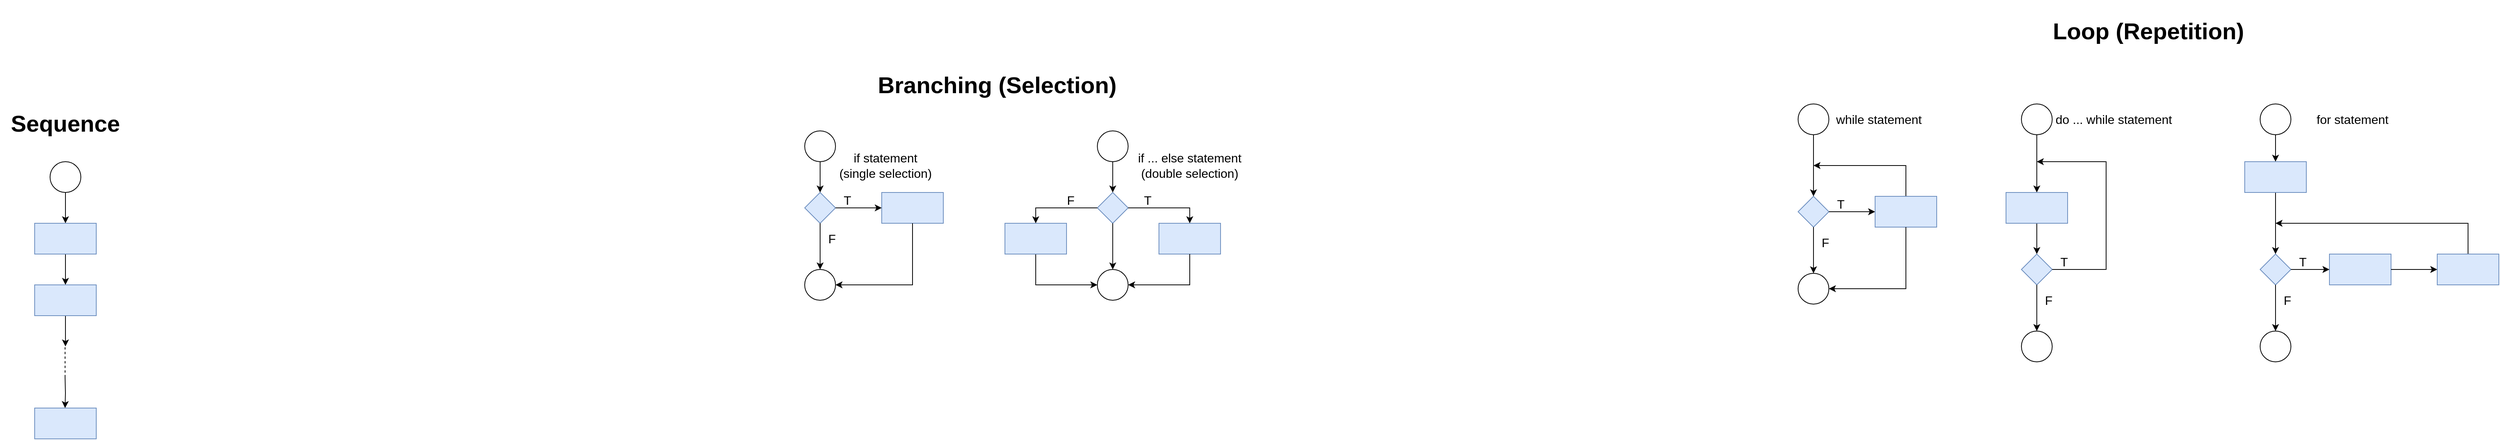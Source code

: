 <mxfile version="12.7.9" type="device"><diagram id="dCT8cAUsOJt4SJaz-elf" name="Page-1"><mxGraphModel dx="2222" dy="846" grid="1" gridSize="10" guides="1" tooltips="1" connect="1" arrows="1" fold="1" page="0" pageScale="1" pageWidth="850" pageHeight="1100" math="0" shadow="0"><root><mxCell id="0"/><mxCell id="1" parent="0"/><mxCell id="-_5YZtyX7PGxlyrgAH0h-1" value="&lt;font style=&quot;font-size: 30px&quot;&gt;&lt;b&gt;Sequence&lt;/b&gt;&lt;/font&gt;" style="text;html=1;strokeColor=none;fillColor=none;align=center;verticalAlign=middle;whiteSpace=wrap;rounded=0;" vertex="1" parent="1"><mxGeometry x="-425" y="180" width="170" height="20" as="geometry"/></mxCell><mxCell id="-_5YZtyX7PGxlyrgAH0h-5" style="edgeStyle=orthogonalEdgeStyle;rounded=0;orthogonalLoop=1;jettySize=auto;html=1;exitX=0.5;exitY=1;exitDx=0;exitDy=0;entryX=0.5;entryY=0;entryDx=0;entryDy=0;" edge="1" parent="1" source="-_5YZtyX7PGxlyrgAH0h-2" target="-_5YZtyX7PGxlyrgAH0h-3"><mxGeometry relative="1" as="geometry"/></mxCell><mxCell id="-_5YZtyX7PGxlyrgAH0h-2" value="" style="ellipse;whiteSpace=wrap;html=1;aspect=fixed;" vertex="1" parent="1"><mxGeometry x="-360" y="240" width="40" height="40" as="geometry"/></mxCell><mxCell id="-_5YZtyX7PGxlyrgAH0h-6" style="edgeStyle=orthogonalEdgeStyle;rounded=0;orthogonalLoop=1;jettySize=auto;html=1;exitX=0.5;exitY=1;exitDx=0;exitDy=0;entryX=0.5;entryY=0;entryDx=0;entryDy=0;" edge="1" parent="1" source="-_5YZtyX7PGxlyrgAH0h-3" target="-_5YZtyX7PGxlyrgAH0h-4"><mxGeometry relative="1" as="geometry"/></mxCell><mxCell id="-_5YZtyX7PGxlyrgAH0h-3" value="" style="rounded=0;whiteSpace=wrap;html=1;fillColor=#dae8fc;strokeColor=#6c8ebf;" vertex="1" parent="1"><mxGeometry x="-380" y="320" width="80" height="40" as="geometry"/></mxCell><mxCell id="-_5YZtyX7PGxlyrgAH0h-7" style="edgeStyle=orthogonalEdgeStyle;rounded=0;orthogonalLoop=1;jettySize=auto;html=1;exitX=0.5;exitY=1;exitDx=0;exitDy=0;" edge="1" parent="1" source="-_5YZtyX7PGxlyrgAH0h-4"><mxGeometry relative="1" as="geometry"><mxPoint x="-340" y="480" as="targetPoint"/></mxGeometry></mxCell><mxCell id="-_5YZtyX7PGxlyrgAH0h-4" value="" style="rounded=0;whiteSpace=wrap;html=1;fillColor=#dae8fc;strokeColor=#6c8ebf;" vertex="1" parent="1"><mxGeometry x="-380" y="400" width="80" height="40" as="geometry"/></mxCell><mxCell id="-_5YZtyX7PGxlyrgAH0h-8" value="" style="endArrow=none;dashed=1;html=1;" edge="1" parent="1"><mxGeometry width="50" height="50" relative="1" as="geometry"><mxPoint x="-340.5" y="520" as="sourcePoint"/><mxPoint x="-340.5" y="480" as="targetPoint"/><Array as="points"><mxPoint x="-340.5" y="500"/></Array></mxGeometry></mxCell><mxCell id="-_5YZtyX7PGxlyrgAH0h-9" style="edgeStyle=orthogonalEdgeStyle;rounded=0;orthogonalLoop=1;jettySize=auto;html=1;exitX=0.5;exitY=1;exitDx=0;exitDy=0;entryX=0.5;entryY=0;entryDx=0;entryDy=0;" edge="1" parent="1"><mxGeometry relative="1" as="geometry"><mxPoint x="-340.5" y="520" as="sourcePoint"/><mxPoint x="-340.5" y="560" as="targetPoint"/></mxGeometry></mxCell><mxCell id="-_5YZtyX7PGxlyrgAH0h-10" value="" style="rounded=0;whiteSpace=wrap;html=1;fillColor=#dae8fc;strokeColor=#6c8ebf;" vertex="1" parent="1"><mxGeometry x="-380" y="560" width="80" height="40" as="geometry"/></mxCell><mxCell id="-_5YZtyX7PGxlyrgAH0h-12" value="&lt;span style=&quot;font-size: 30px&quot;&gt;&lt;b&gt;Branching (Selection)&lt;/b&gt;&lt;/span&gt;" style="text;html=1;strokeColor=none;fillColor=none;align=center;verticalAlign=middle;whiteSpace=wrap;rounded=0;" vertex="1" parent="1"><mxGeometry x="710" y="100" width="320" height="80" as="geometry"/></mxCell><mxCell id="-_5YZtyX7PGxlyrgAH0h-45" value="" style="group" vertex="1" connectable="0" parent="1"><mxGeometry x="880" y="200" width="310" height="220" as="geometry"/></mxCell><mxCell id="-_5YZtyX7PGxlyrgAH0h-27" value="" style="ellipse;whiteSpace=wrap;html=1;aspect=fixed;" vertex="1" parent="-_5YZtyX7PGxlyrgAH0h-45"><mxGeometry x="120" width="40" height="40" as="geometry"/></mxCell><mxCell id="-_5YZtyX7PGxlyrgAH0h-28" value="" style="rhombus;whiteSpace=wrap;html=1;fillColor=#dae8fc;strokeColor=#6c8ebf;" vertex="1" parent="-_5YZtyX7PGxlyrgAH0h-45"><mxGeometry x="120" y="80" width="40" height="40" as="geometry"/></mxCell><mxCell id="-_5YZtyX7PGxlyrgAH0h-29" style="edgeStyle=orthogonalEdgeStyle;rounded=0;orthogonalLoop=1;jettySize=auto;html=1;exitX=0.5;exitY=1;exitDx=0;exitDy=0;entryX=0.5;entryY=0;entryDx=0;entryDy=0;" edge="1" parent="-_5YZtyX7PGxlyrgAH0h-45" source="-_5YZtyX7PGxlyrgAH0h-27" target="-_5YZtyX7PGxlyrgAH0h-28"><mxGeometry relative="1" as="geometry"/></mxCell><mxCell id="-_5YZtyX7PGxlyrgAH0h-30" value="" style="rounded=0;whiteSpace=wrap;html=1;fillColor=#dae8fc;strokeColor=#6c8ebf;" vertex="1" parent="-_5YZtyX7PGxlyrgAH0h-45"><mxGeometry x="200" y="120" width="80" height="40" as="geometry"/></mxCell><mxCell id="-_5YZtyX7PGxlyrgAH0h-31" style="edgeStyle=orthogonalEdgeStyle;rounded=0;orthogonalLoop=1;jettySize=auto;html=1;exitX=1;exitY=0.5;exitDx=0;exitDy=0;entryX=0.5;entryY=0;entryDx=0;entryDy=0;" edge="1" parent="-_5YZtyX7PGxlyrgAH0h-45" source="-_5YZtyX7PGxlyrgAH0h-28" target="-_5YZtyX7PGxlyrgAH0h-30"><mxGeometry relative="1" as="geometry"/></mxCell><mxCell id="-_5YZtyX7PGxlyrgAH0h-32" value="" style="ellipse;whiteSpace=wrap;html=1;aspect=fixed;" vertex="1" parent="-_5YZtyX7PGxlyrgAH0h-45"><mxGeometry x="120" y="180" width="40" height="40" as="geometry"/></mxCell><mxCell id="-_5YZtyX7PGxlyrgAH0h-33" style="edgeStyle=orthogonalEdgeStyle;rounded=0;orthogonalLoop=1;jettySize=auto;html=1;exitX=0.5;exitY=1;exitDx=0;exitDy=0;entryX=0.5;entryY=0;entryDx=0;entryDy=0;" edge="1" parent="-_5YZtyX7PGxlyrgAH0h-45" source="-_5YZtyX7PGxlyrgAH0h-28" target="-_5YZtyX7PGxlyrgAH0h-32"><mxGeometry relative="1" as="geometry"/></mxCell><mxCell id="-_5YZtyX7PGxlyrgAH0h-34" style="edgeStyle=orthogonalEdgeStyle;rounded=0;orthogonalLoop=1;jettySize=auto;html=1;exitX=0.5;exitY=1;exitDx=0;exitDy=0;entryX=1;entryY=0.5;entryDx=0;entryDy=0;" edge="1" parent="-_5YZtyX7PGxlyrgAH0h-45" source="-_5YZtyX7PGxlyrgAH0h-30" target="-_5YZtyX7PGxlyrgAH0h-32"><mxGeometry relative="1" as="geometry"/></mxCell><mxCell id="-_5YZtyX7PGxlyrgAH0h-35" value="&lt;font style=&quot;font-size: 16px&quot;&gt;if ... else statement&lt;br&gt;(double selection)&lt;/font&gt;" style="text;html=1;strokeColor=none;fillColor=none;align=center;verticalAlign=middle;whiteSpace=wrap;rounded=0;" vertex="1" parent="-_5YZtyX7PGxlyrgAH0h-45"><mxGeometry x="170" y="20" width="140" height="50" as="geometry"/></mxCell><mxCell id="-_5YZtyX7PGxlyrgAH0h-39" style="edgeStyle=orthogonalEdgeStyle;rounded=0;orthogonalLoop=1;jettySize=auto;html=1;exitX=0.5;exitY=1;exitDx=0;exitDy=0;entryX=0;entryY=0.5;entryDx=0;entryDy=0;" edge="1" parent="-_5YZtyX7PGxlyrgAH0h-45" source="-_5YZtyX7PGxlyrgAH0h-37" target="-_5YZtyX7PGxlyrgAH0h-32"><mxGeometry relative="1" as="geometry"/></mxCell><mxCell id="-_5YZtyX7PGxlyrgAH0h-37" value="" style="rounded=0;whiteSpace=wrap;html=1;fillColor=#dae8fc;strokeColor=#6c8ebf;" vertex="1" parent="-_5YZtyX7PGxlyrgAH0h-45"><mxGeometry y="120" width="80" height="40" as="geometry"/></mxCell><mxCell id="-_5YZtyX7PGxlyrgAH0h-38" style="edgeStyle=orthogonalEdgeStyle;rounded=0;orthogonalLoop=1;jettySize=auto;html=1;exitX=0;exitY=0.5;exitDx=0;exitDy=0;entryX=0.5;entryY=0;entryDx=0;entryDy=0;" edge="1" parent="-_5YZtyX7PGxlyrgAH0h-45" source="-_5YZtyX7PGxlyrgAH0h-28" target="-_5YZtyX7PGxlyrgAH0h-37"><mxGeometry relative="1" as="geometry"/></mxCell><mxCell id="-_5YZtyX7PGxlyrgAH0h-43" value="&lt;font style=&quot;font-size: 16px&quot;&gt;T&lt;/font&gt;" style="text;html=1;align=center;verticalAlign=middle;resizable=0;points=[];autosize=1;" vertex="1" parent="-_5YZtyX7PGxlyrgAH0h-45"><mxGeometry x="170" y="80" width="30" height="20" as="geometry"/></mxCell><mxCell id="-_5YZtyX7PGxlyrgAH0h-44" value="&lt;font style=&quot;font-size: 16px&quot;&gt;F&lt;/font&gt;" style="text;html=1;align=center;verticalAlign=middle;resizable=0;points=[];autosize=1;" vertex="1" parent="-_5YZtyX7PGxlyrgAH0h-45"><mxGeometry x="70" y="80" width="30" height="20" as="geometry"/></mxCell><mxCell id="-_5YZtyX7PGxlyrgAH0h-46" value="" style="group" vertex="1" connectable="0" parent="1"><mxGeometry x="620" y="200" width="180" height="220" as="geometry"/></mxCell><mxCell id="-_5YZtyX7PGxlyrgAH0h-42" value="" style="group" vertex="1" connectable="0" parent="-_5YZtyX7PGxlyrgAH0h-46"><mxGeometry width="180" height="220" as="geometry"/></mxCell><mxCell id="-_5YZtyX7PGxlyrgAH0h-25" value="" style="group" vertex="1" connectable="0" parent="-_5YZtyX7PGxlyrgAH0h-42"><mxGeometry width="180" height="220" as="geometry"/></mxCell><mxCell id="-_5YZtyX7PGxlyrgAH0h-15" value="" style="ellipse;whiteSpace=wrap;html=1;aspect=fixed;" vertex="1" parent="-_5YZtyX7PGxlyrgAH0h-25"><mxGeometry width="40" height="40" as="geometry"/></mxCell><mxCell id="-_5YZtyX7PGxlyrgAH0h-16" value="" style="rhombus;whiteSpace=wrap;html=1;fillColor=#dae8fc;strokeColor=#6c8ebf;" vertex="1" parent="-_5YZtyX7PGxlyrgAH0h-25"><mxGeometry y="80" width="40" height="40" as="geometry"/></mxCell><mxCell id="-_5YZtyX7PGxlyrgAH0h-17" style="edgeStyle=orthogonalEdgeStyle;rounded=0;orthogonalLoop=1;jettySize=auto;html=1;exitX=0.5;exitY=1;exitDx=0;exitDy=0;entryX=0.5;entryY=0;entryDx=0;entryDy=0;" edge="1" parent="-_5YZtyX7PGxlyrgAH0h-25" source="-_5YZtyX7PGxlyrgAH0h-15" target="-_5YZtyX7PGxlyrgAH0h-16"><mxGeometry relative="1" as="geometry"/></mxCell><mxCell id="-_5YZtyX7PGxlyrgAH0h-18" value="" style="rounded=0;whiteSpace=wrap;html=1;fillColor=#dae8fc;strokeColor=#6c8ebf;" vertex="1" parent="-_5YZtyX7PGxlyrgAH0h-25"><mxGeometry x="100" y="80" width="80" height="40" as="geometry"/></mxCell><mxCell id="-_5YZtyX7PGxlyrgAH0h-19" style="edgeStyle=orthogonalEdgeStyle;rounded=0;orthogonalLoop=1;jettySize=auto;html=1;exitX=1;exitY=0.5;exitDx=0;exitDy=0;entryX=0;entryY=0.5;entryDx=0;entryDy=0;" edge="1" parent="-_5YZtyX7PGxlyrgAH0h-25" source="-_5YZtyX7PGxlyrgAH0h-16" target="-_5YZtyX7PGxlyrgAH0h-18"><mxGeometry relative="1" as="geometry"/></mxCell><mxCell id="-_5YZtyX7PGxlyrgAH0h-20" value="" style="ellipse;whiteSpace=wrap;html=1;aspect=fixed;" vertex="1" parent="-_5YZtyX7PGxlyrgAH0h-25"><mxGeometry y="180" width="40" height="40" as="geometry"/></mxCell><mxCell id="-_5YZtyX7PGxlyrgAH0h-21" style="edgeStyle=orthogonalEdgeStyle;rounded=0;orthogonalLoop=1;jettySize=auto;html=1;exitX=0.5;exitY=1;exitDx=0;exitDy=0;entryX=0.5;entryY=0;entryDx=0;entryDy=0;" edge="1" parent="-_5YZtyX7PGxlyrgAH0h-25" source="-_5YZtyX7PGxlyrgAH0h-16" target="-_5YZtyX7PGxlyrgAH0h-20"><mxGeometry relative="1" as="geometry"/></mxCell><mxCell id="-_5YZtyX7PGxlyrgAH0h-22" style="edgeStyle=orthogonalEdgeStyle;rounded=0;orthogonalLoop=1;jettySize=auto;html=1;exitX=0.5;exitY=1;exitDx=0;exitDy=0;entryX=1;entryY=0.5;entryDx=0;entryDy=0;" edge="1" parent="-_5YZtyX7PGxlyrgAH0h-25" source="-_5YZtyX7PGxlyrgAH0h-18" target="-_5YZtyX7PGxlyrgAH0h-20"><mxGeometry relative="1" as="geometry"/></mxCell><mxCell id="-_5YZtyX7PGxlyrgAH0h-24" value="&lt;font style=&quot;font-size: 16px&quot;&gt;if statement&lt;br&gt;(single selection)&lt;/font&gt;" style="text;html=1;strokeColor=none;fillColor=none;align=center;verticalAlign=middle;whiteSpace=wrap;rounded=0;" vertex="1" parent="-_5YZtyX7PGxlyrgAH0h-25"><mxGeometry x="40" y="20" width="130" height="50" as="geometry"/></mxCell><mxCell id="-_5YZtyX7PGxlyrgAH0h-40" value="&lt;font style=&quot;font-size: 16px&quot;&gt;T&lt;/font&gt;" style="text;html=1;align=center;verticalAlign=middle;resizable=0;points=[];autosize=1;" vertex="1" parent="-_5YZtyX7PGxlyrgAH0h-25"><mxGeometry x="40" y="80" width="30" height="20" as="geometry"/></mxCell><mxCell id="-_5YZtyX7PGxlyrgAH0h-41" value="&lt;font style=&quot;font-size: 16px&quot;&gt;F&lt;/font&gt;" style="text;html=1;align=center;verticalAlign=middle;resizable=0;points=[];autosize=1;" vertex="1" parent="-_5YZtyX7PGxlyrgAH0h-25"><mxGeometry x="20" y="130" width="30" height="20" as="geometry"/></mxCell><mxCell id="-_5YZtyX7PGxlyrgAH0h-47" value="&lt;span style=&quot;font-size: 30px&quot;&gt;&lt;b&gt;Loop (Repetition)&lt;/b&gt;&lt;/span&gt;" style="text;html=1;strokeColor=none;fillColor=none;align=center;verticalAlign=middle;whiteSpace=wrap;rounded=0;" vertex="1" parent="1"><mxGeometry x="2205" y="30" width="320" height="80" as="geometry"/></mxCell><mxCell id="-_5YZtyX7PGxlyrgAH0h-98" value="" style="group" vertex="1" connectable="0" parent="1"><mxGeometry x="1910" y="160" width="910" height="340" as="geometry"/></mxCell><mxCell id="-_5YZtyX7PGxlyrgAH0h-63" value="" style="group" vertex="1" connectable="0" parent="-_5YZtyX7PGxlyrgAH0h-98"><mxGeometry width="180" height="265" as="geometry"/></mxCell><mxCell id="-_5YZtyX7PGxlyrgAH0h-51" value="" style="ellipse;whiteSpace=wrap;html=1;aspect=fixed;" vertex="1" parent="-_5YZtyX7PGxlyrgAH0h-63"><mxGeometry y="5" width="40" height="40" as="geometry"/></mxCell><mxCell id="-_5YZtyX7PGxlyrgAH0h-52" value="" style="rhombus;whiteSpace=wrap;html=1;fillColor=#dae8fc;strokeColor=#6c8ebf;" vertex="1" parent="-_5YZtyX7PGxlyrgAH0h-63"><mxGeometry y="125" width="40" height="40" as="geometry"/></mxCell><mxCell id="-_5YZtyX7PGxlyrgAH0h-53" style="edgeStyle=orthogonalEdgeStyle;rounded=0;orthogonalLoop=1;jettySize=auto;html=1;exitX=0.5;exitY=1;exitDx=0;exitDy=0;entryX=0.5;entryY=0;entryDx=0;entryDy=0;" edge="1" parent="-_5YZtyX7PGxlyrgAH0h-63" source="-_5YZtyX7PGxlyrgAH0h-51" target="-_5YZtyX7PGxlyrgAH0h-52"><mxGeometry relative="1" as="geometry"/></mxCell><mxCell id="-_5YZtyX7PGxlyrgAH0h-62" style="edgeStyle=orthogonalEdgeStyle;rounded=0;orthogonalLoop=1;jettySize=auto;html=1;exitX=0.5;exitY=0;exitDx=0;exitDy=0;" edge="1" parent="-_5YZtyX7PGxlyrgAH0h-63" source="-_5YZtyX7PGxlyrgAH0h-54"><mxGeometry relative="1" as="geometry"><mxPoint x="20" y="85" as="targetPoint"/><Array as="points"><mxPoint x="140" y="85"/></Array></mxGeometry></mxCell><mxCell id="-_5YZtyX7PGxlyrgAH0h-54" value="" style="rounded=0;whiteSpace=wrap;html=1;fillColor=#dae8fc;strokeColor=#6c8ebf;" vertex="1" parent="-_5YZtyX7PGxlyrgAH0h-63"><mxGeometry x="100" y="125" width="80" height="40" as="geometry"/></mxCell><mxCell id="-_5YZtyX7PGxlyrgAH0h-55" style="edgeStyle=orthogonalEdgeStyle;rounded=0;orthogonalLoop=1;jettySize=auto;html=1;exitX=1;exitY=0.5;exitDx=0;exitDy=0;entryX=0;entryY=0.5;entryDx=0;entryDy=0;" edge="1" parent="-_5YZtyX7PGxlyrgAH0h-63" source="-_5YZtyX7PGxlyrgAH0h-52" target="-_5YZtyX7PGxlyrgAH0h-54"><mxGeometry relative="1" as="geometry"/></mxCell><mxCell id="-_5YZtyX7PGxlyrgAH0h-56" value="" style="ellipse;whiteSpace=wrap;html=1;aspect=fixed;" vertex="1" parent="-_5YZtyX7PGxlyrgAH0h-63"><mxGeometry y="225" width="40" height="40" as="geometry"/></mxCell><mxCell id="-_5YZtyX7PGxlyrgAH0h-57" style="edgeStyle=orthogonalEdgeStyle;rounded=0;orthogonalLoop=1;jettySize=auto;html=1;exitX=0.5;exitY=1;exitDx=0;exitDy=0;entryX=0.5;entryY=0;entryDx=0;entryDy=0;" edge="1" parent="-_5YZtyX7PGxlyrgAH0h-63" source="-_5YZtyX7PGxlyrgAH0h-52" target="-_5YZtyX7PGxlyrgAH0h-56"><mxGeometry relative="1" as="geometry"/></mxCell><mxCell id="-_5YZtyX7PGxlyrgAH0h-58" style="edgeStyle=orthogonalEdgeStyle;rounded=0;orthogonalLoop=1;jettySize=auto;html=1;exitX=0.5;exitY=1;exitDx=0;exitDy=0;entryX=1;entryY=0.5;entryDx=0;entryDy=0;" edge="1" parent="-_5YZtyX7PGxlyrgAH0h-63" source="-_5YZtyX7PGxlyrgAH0h-54" target="-_5YZtyX7PGxlyrgAH0h-56"><mxGeometry relative="1" as="geometry"/></mxCell><mxCell id="-_5YZtyX7PGxlyrgAH0h-59" value="&lt;span style=&quot;font-size: 16px&quot;&gt;while statement&lt;/span&gt;" style="text;html=1;strokeColor=none;fillColor=none;align=center;verticalAlign=middle;whiteSpace=wrap;rounded=0;" vertex="1" parent="-_5YZtyX7PGxlyrgAH0h-63"><mxGeometry x="40" width="130" height="50" as="geometry"/></mxCell><mxCell id="-_5YZtyX7PGxlyrgAH0h-60" value="&lt;font style=&quot;font-size: 16px&quot;&gt;T&lt;/font&gt;" style="text;html=1;align=center;verticalAlign=middle;resizable=0;points=[];autosize=1;" vertex="1" parent="-_5YZtyX7PGxlyrgAH0h-63"><mxGeometry x="40" y="125" width="30" height="20" as="geometry"/></mxCell><mxCell id="-_5YZtyX7PGxlyrgAH0h-61" value="&lt;font style=&quot;font-size: 16px&quot;&gt;F&lt;/font&gt;" style="text;html=1;align=center;verticalAlign=middle;resizable=0;points=[];autosize=1;" vertex="1" parent="-_5YZtyX7PGxlyrgAH0h-63"><mxGeometry x="20" y="175" width="30" height="20" as="geometry"/></mxCell><mxCell id="-_5YZtyX7PGxlyrgAH0h-79" value="" style="group" vertex="1" connectable="0" parent="-_5YZtyX7PGxlyrgAH0h-98"><mxGeometry x="270" width="220" height="340" as="geometry"/></mxCell><mxCell id="-_5YZtyX7PGxlyrgAH0h-65" value="" style="ellipse;whiteSpace=wrap;html=1;aspect=fixed;" vertex="1" parent="-_5YZtyX7PGxlyrgAH0h-79"><mxGeometry x="20" y="5" width="40" height="40" as="geometry"/></mxCell><mxCell id="-_5YZtyX7PGxlyrgAH0h-66" value="" style="rhombus;whiteSpace=wrap;html=1;fillColor=#dae8fc;strokeColor=#6c8ebf;" vertex="1" parent="-_5YZtyX7PGxlyrgAH0h-79"><mxGeometry x="20" y="200" width="40" height="40" as="geometry"/></mxCell><mxCell id="-_5YZtyX7PGxlyrgAH0h-67" style="edgeStyle=orthogonalEdgeStyle;rounded=0;orthogonalLoop=1;jettySize=auto;html=1;exitX=0.5;exitY=1;exitDx=0;exitDy=0;entryX=0.5;entryY=0;entryDx=0;entryDy=0;" edge="1" parent="-_5YZtyX7PGxlyrgAH0h-79" source="-_5YZtyX7PGxlyrgAH0h-65" target="-_5YZtyX7PGxlyrgAH0h-77"><mxGeometry relative="1" as="geometry"/></mxCell><mxCell id="-_5YZtyX7PGxlyrgAH0h-70" style="edgeStyle=orthogonalEdgeStyle;rounded=0;orthogonalLoop=1;jettySize=auto;html=1;exitX=1;exitY=0.5;exitDx=0;exitDy=0;" edge="1" parent="-_5YZtyX7PGxlyrgAH0h-79" source="-_5YZtyX7PGxlyrgAH0h-66"><mxGeometry relative="1" as="geometry"><mxPoint x="40" y="80" as="targetPoint"/><Array as="points"><mxPoint x="130" y="220"/><mxPoint x="130" y="80"/></Array></mxGeometry></mxCell><mxCell id="-_5YZtyX7PGxlyrgAH0h-71" value="" style="ellipse;whiteSpace=wrap;html=1;aspect=fixed;" vertex="1" parent="-_5YZtyX7PGxlyrgAH0h-79"><mxGeometry x="20" y="300" width="40" height="40" as="geometry"/></mxCell><mxCell id="-_5YZtyX7PGxlyrgAH0h-72" style="edgeStyle=orthogonalEdgeStyle;rounded=0;orthogonalLoop=1;jettySize=auto;html=1;exitX=0.5;exitY=1;exitDx=0;exitDy=0;entryX=0.5;entryY=0;entryDx=0;entryDy=0;" edge="1" parent="-_5YZtyX7PGxlyrgAH0h-79" source="-_5YZtyX7PGxlyrgAH0h-66" target="-_5YZtyX7PGxlyrgAH0h-71"><mxGeometry relative="1" as="geometry"/></mxCell><mxCell id="-_5YZtyX7PGxlyrgAH0h-74" value="&lt;span style=&quot;font-size: 16px&quot;&gt;do ... while statement&lt;/span&gt;" style="text;html=1;strokeColor=none;fillColor=none;align=center;verticalAlign=middle;whiteSpace=wrap;rounded=0;" vertex="1" parent="-_5YZtyX7PGxlyrgAH0h-79"><mxGeometry x="60" width="160" height="50" as="geometry"/></mxCell><mxCell id="-_5YZtyX7PGxlyrgAH0h-75" value="&lt;font style=&quot;font-size: 16px&quot;&gt;T&lt;/font&gt;" style="text;html=1;align=center;verticalAlign=middle;resizable=0;points=[];autosize=1;" vertex="1" parent="-_5YZtyX7PGxlyrgAH0h-79"><mxGeometry x="60" y="200" width="30" height="20" as="geometry"/></mxCell><mxCell id="-_5YZtyX7PGxlyrgAH0h-76" value="&lt;font style=&quot;font-size: 16px&quot;&gt;F&lt;/font&gt;" style="text;html=1;align=center;verticalAlign=middle;resizable=0;points=[];autosize=1;" vertex="1" parent="-_5YZtyX7PGxlyrgAH0h-79"><mxGeometry x="40" y="250" width="30" height="20" as="geometry"/></mxCell><mxCell id="-_5YZtyX7PGxlyrgAH0h-78" style="edgeStyle=orthogonalEdgeStyle;rounded=0;orthogonalLoop=1;jettySize=auto;html=1;exitX=0.5;exitY=1;exitDx=0;exitDy=0;entryX=0.5;entryY=0;entryDx=0;entryDy=0;" edge="1" parent="-_5YZtyX7PGxlyrgAH0h-79" source="-_5YZtyX7PGxlyrgAH0h-77" target="-_5YZtyX7PGxlyrgAH0h-66"><mxGeometry relative="1" as="geometry"/></mxCell><mxCell id="-_5YZtyX7PGxlyrgAH0h-77" value="" style="rounded=0;whiteSpace=wrap;html=1;fillColor=#dae8fc;strokeColor=#6c8ebf;" vertex="1" parent="-_5YZtyX7PGxlyrgAH0h-79"><mxGeometry y="120" width="80" height="40" as="geometry"/></mxCell><mxCell id="-_5YZtyX7PGxlyrgAH0h-97" value="" style="group" vertex="1" connectable="0" parent="-_5YZtyX7PGxlyrgAH0h-98"><mxGeometry x="580" width="330" height="340" as="geometry"/></mxCell><mxCell id="-_5YZtyX7PGxlyrgAH0h-81" value="" style="ellipse;whiteSpace=wrap;html=1;aspect=fixed;" vertex="1" parent="-_5YZtyX7PGxlyrgAH0h-97"><mxGeometry x="20" y="5" width="40" height="40" as="geometry"/></mxCell><mxCell id="-_5YZtyX7PGxlyrgAH0h-82" value="" style="rhombus;whiteSpace=wrap;html=1;fillColor=#dae8fc;strokeColor=#6c8ebf;" vertex="1" parent="-_5YZtyX7PGxlyrgAH0h-97"><mxGeometry x="20" y="200" width="40" height="40" as="geometry"/></mxCell><mxCell id="-_5YZtyX7PGxlyrgAH0h-83" style="edgeStyle=orthogonalEdgeStyle;rounded=0;orthogonalLoop=1;jettySize=auto;html=1;exitX=0.5;exitY=1;exitDx=0;exitDy=0;entryX=0.5;entryY=0;entryDx=0;entryDy=0;" edge="1" parent="-_5YZtyX7PGxlyrgAH0h-97" source="-_5YZtyX7PGxlyrgAH0h-81" target="-_5YZtyX7PGxlyrgAH0h-91"><mxGeometry relative="1" as="geometry"/></mxCell><mxCell id="-_5YZtyX7PGxlyrgAH0h-85" value="" style="ellipse;whiteSpace=wrap;html=1;aspect=fixed;" vertex="1" parent="-_5YZtyX7PGxlyrgAH0h-97"><mxGeometry x="20" y="300" width="40" height="40" as="geometry"/></mxCell><mxCell id="-_5YZtyX7PGxlyrgAH0h-86" style="edgeStyle=orthogonalEdgeStyle;rounded=0;orthogonalLoop=1;jettySize=auto;html=1;exitX=0.5;exitY=1;exitDx=0;exitDy=0;entryX=0.5;entryY=0;entryDx=0;entryDy=0;" edge="1" parent="-_5YZtyX7PGxlyrgAH0h-97" source="-_5YZtyX7PGxlyrgAH0h-82" target="-_5YZtyX7PGxlyrgAH0h-85"><mxGeometry relative="1" as="geometry"/></mxCell><mxCell id="-_5YZtyX7PGxlyrgAH0h-87" value="&lt;span style=&quot;font-size: 16px&quot;&gt;for statement&lt;/span&gt;" style="text;html=1;strokeColor=none;fillColor=none;align=center;verticalAlign=middle;whiteSpace=wrap;rounded=0;" vertex="1" parent="-_5YZtyX7PGxlyrgAH0h-97"><mxGeometry x="60" width="160" height="50" as="geometry"/></mxCell><mxCell id="-_5YZtyX7PGxlyrgAH0h-88" value="&lt;font style=&quot;font-size: 16px&quot;&gt;T&lt;/font&gt;" style="text;html=1;align=center;verticalAlign=middle;resizable=0;points=[];autosize=1;" vertex="1" parent="-_5YZtyX7PGxlyrgAH0h-97"><mxGeometry x="60" y="200" width="30" height="20" as="geometry"/></mxCell><mxCell id="-_5YZtyX7PGxlyrgAH0h-89" value="&lt;font style=&quot;font-size: 16px&quot;&gt;F&lt;/font&gt;" style="text;html=1;align=center;verticalAlign=middle;resizable=0;points=[];autosize=1;" vertex="1" parent="-_5YZtyX7PGxlyrgAH0h-97"><mxGeometry x="40" y="250" width="30" height="20" as="geometry"/></mxCell><mxCell id="-_5YZtyX7PGxlyrgAH0h-90" style="edgeStyle=orthogonalEdgeStyle;rounded=0;orthogonalLoop=1;jettySize=auto;html=1;exitX=0.5;exitY=1;exitDx=0;exitDy=0;entryX=0.5;entryY=0;entryDx=0;entryDy=0;" edge="1" parent="-_5YZtyX7PGxlyrgAH0h-97" source="-_5YZtyX7PGxlyrgAH0h-91" target="-_5YZtyX7PGxlyrgAH0h-82"><mxGeometry relative="1" as="geometry"/></mxCell><mxCell id="-_5YZtyX7PGxlyrgAH0h-91" value="" style="rounded=0;whiteSpace=wrap;html=1;fillColor=#dae8fc;strokeColor=#6c8ebf;" vertex="1" parent="-_5YZtyX7PGxlyrgAH0h-97"><mxGeometry y="80" width="80" height="40" as="geometry"/></mxCell><mxCell id="-_5YZtyX7PGxlyrgAH0h-92" value="" style="rounded=0;whiteSpace=wrap;html=1;fillColor=#dae8fc;strokeColor=#6c8ebf;" vertex="1" parent="-_5YZtyX7PGxlyrgAH0h-97"><mxGeometry x="110" y="200" width="80" height="40" as="geometry"/></mxCell><mxCell id="-_5YZtyX7PGxlyrgAH0h-94" style="edgeStyle=orthogonalEdgeStyle;rounded=0;orthogonalLoop=1;jettySize=auto;html=1;exitX=1;exitY=0.5;exitDx=0;exitDy=0;entryX=0;entryY=0.5;entryDx=0;entryDy=0;" edge="1" parent="-_5YZtyX7PGxlyrgAH0h-97" source="-_5YZtyX7PGxlyrgAH0h-82" target="-_5YZtyX7PGxlyrgAH0h-92"><mxGeometry relative="1" as="geometry"/></mxCell><mxCell id="-_5YZtyX7PGxlyrgAH0h-96" style="edgeStyle=orthogonalEdgeStyle;rounded=0;orthogonalLoop=1;jettySize=auto;html=1;exitX=0.5;exitY=0;exitDx=0;exitDy=0;" edge="1" parent="-_5YZtyX7PGxlyrgAH0h-97" source="-_5YZtyX7PGxlyrgAH0h-93"><mxGeometry relative="1" as="geometry"><mxPoint x="40" y="160" as="targetPoint"/><Array as="points"><mxPoint x="290" y="160"/></Array></mxGeometry></mxCell><mxCell id="-_5YZtyX7PGxlyrgAH0h-93" value="" style="rounded=0;whiteSpace=wrap;html=1;fillColor=#dae8fc;strokeColor=#6c8ebf;" vertex="1" parent="-_5YZtyX7PGxlyrgAH0h-97"><mxGeometry x="250" y="200" width="80" height="40" as="geometry"/></mxCell><mxCell id="-_5YZtyX7PGxlyrgAH0h-95" style="edgeStyle=orthogonalEdgeStyle;rounded=0;orthogonalLoop=1;jettySize=auto;html=1;exitX=1;exitY=0.5;exitDx=0;exitDy=0;entryX=0;entryY=0.5;entryDx=0;entryDy=0;" edge="1" parent="-_5YZtyX7PGxlyrgAH0h-97" source="-_5YZtyX7PGxlyrgAH0h-92" target="-_5YZtyX7PGxlyrgAH0h-93"><mxGeometry relative="1" as="geometry"/></mxCell></root></mxGraphModel></diagram></mxfile>